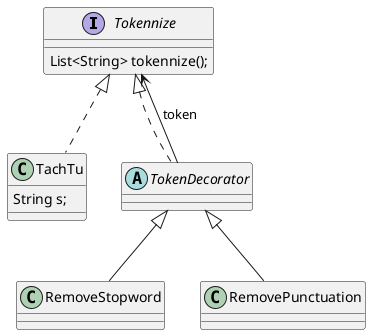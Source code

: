 @startuml
'https://plantuml.com/class-diagram


interface Tokennize{
    List<String> tokennize();
}

class TachTu{
    String s;
}

abstract TokenDecorator

Tokennize <|.. TachTu
Tokennize <|.. TokenDecorator
TokenDecorator --> Tokennize : token
TokenDecorator <|-- RemoveStopword
TokenDecorator <|-- RemovePunctuation
@enduml
